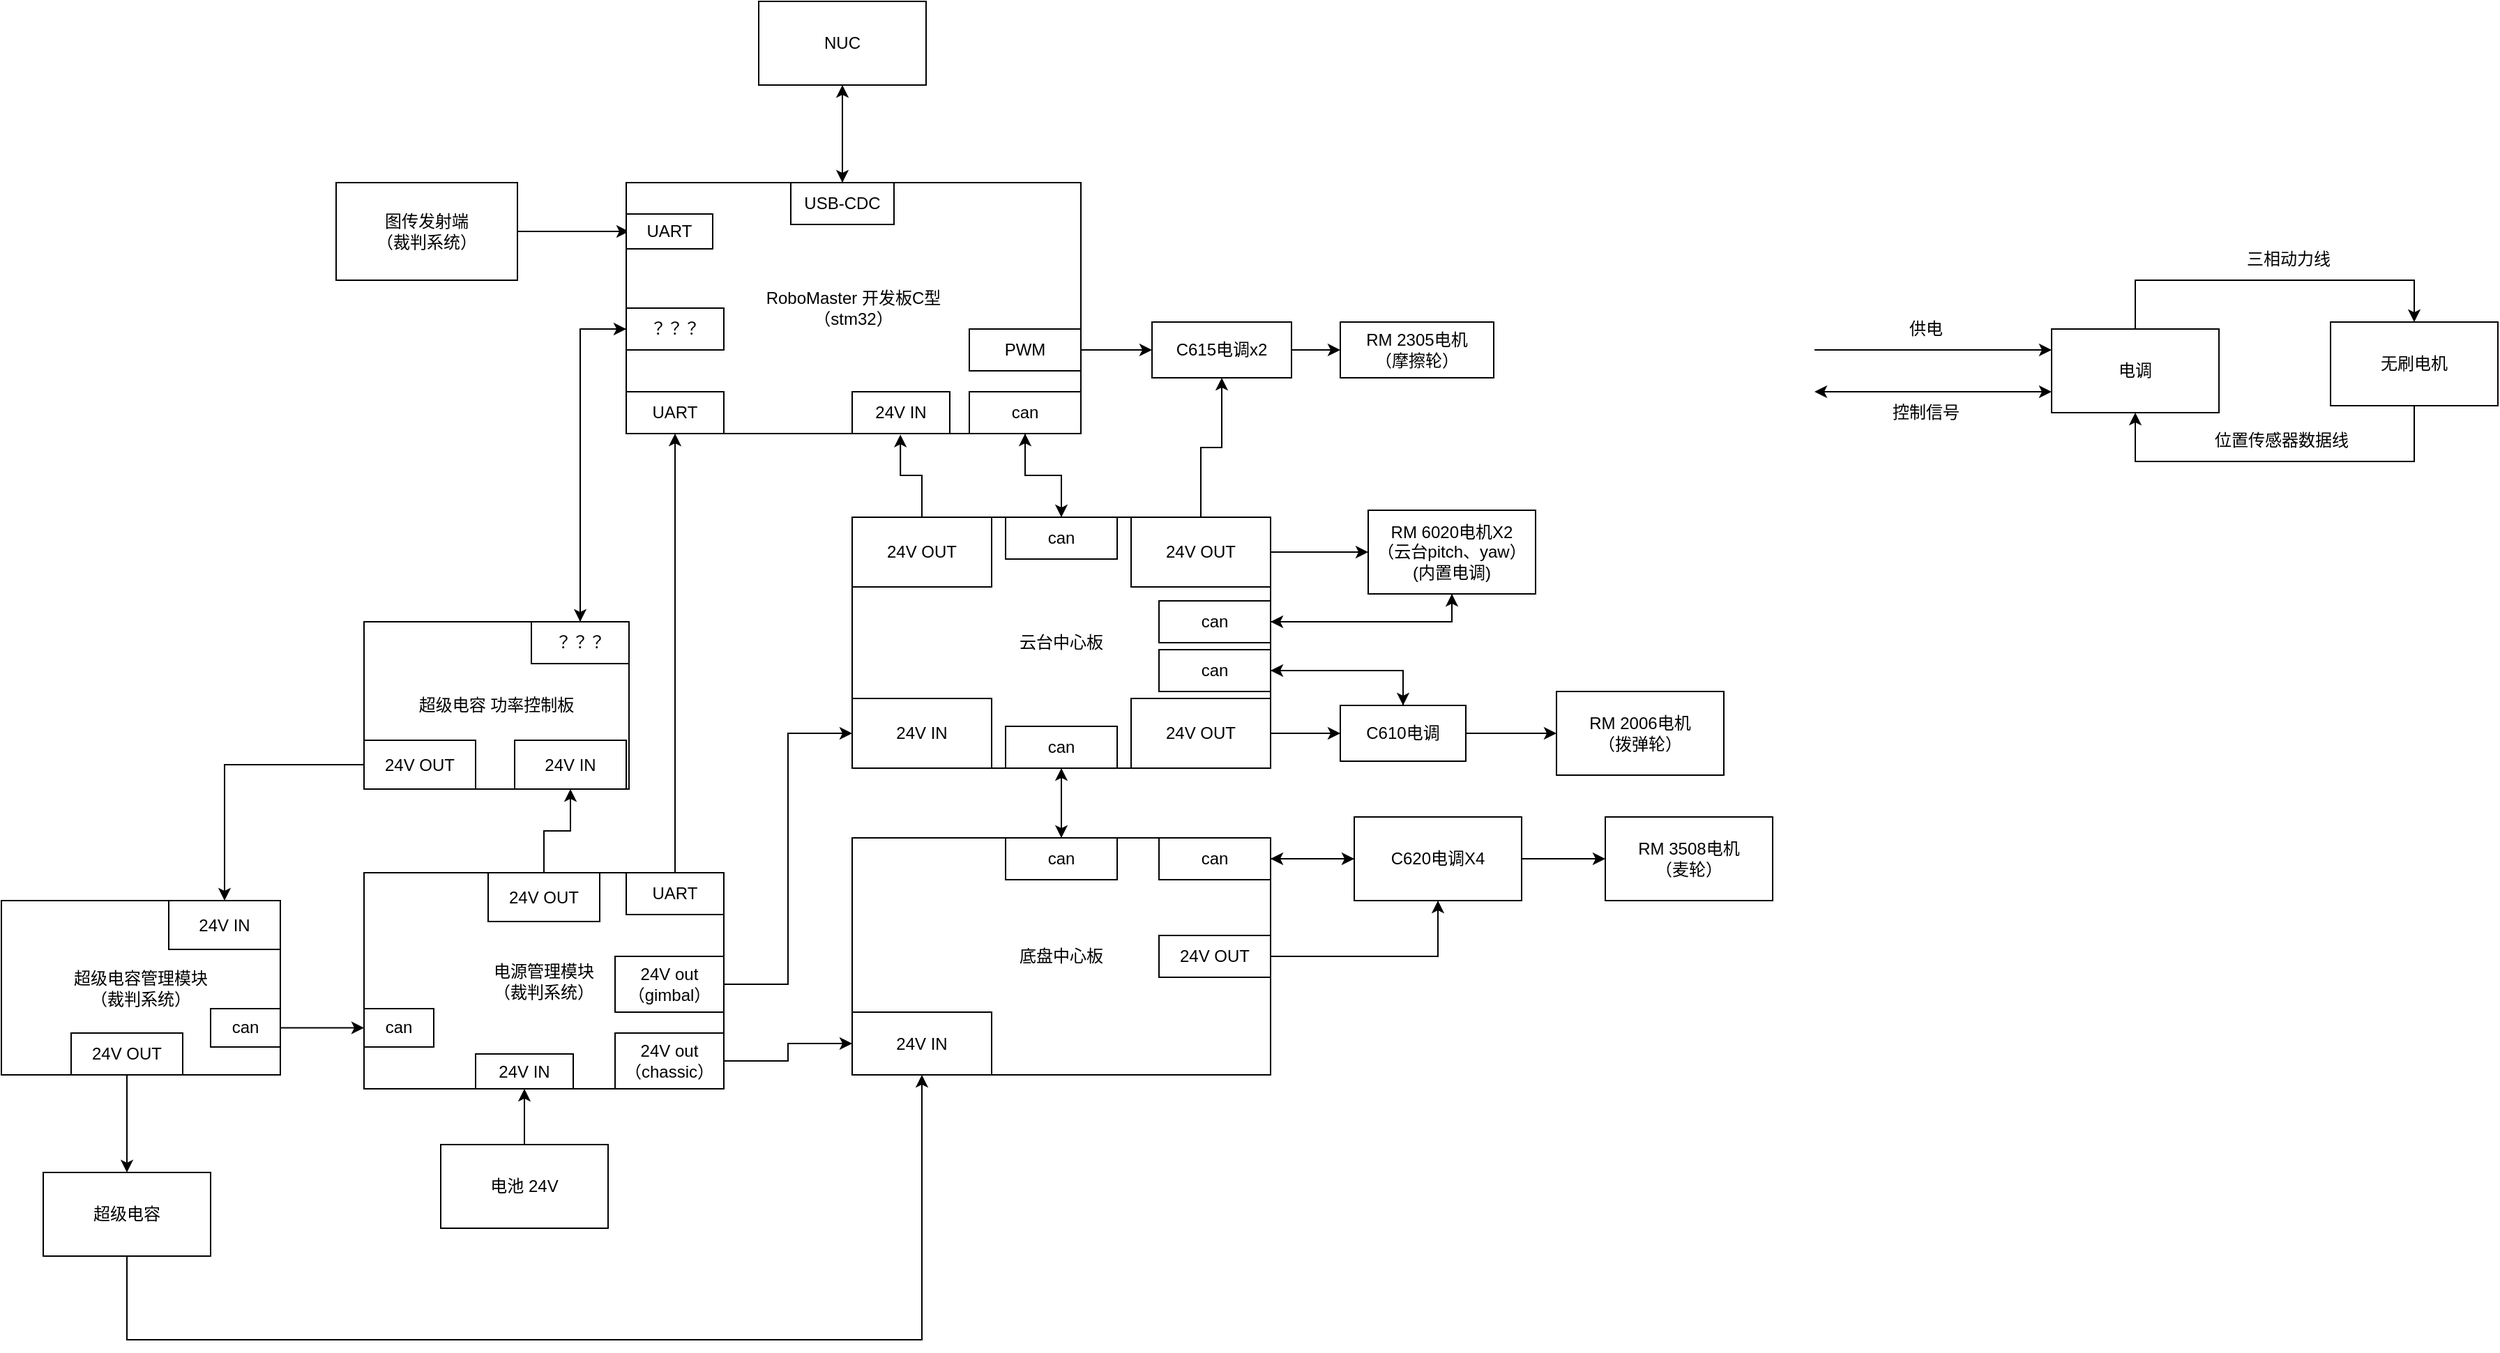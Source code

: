 <mxfile version="20.3.0" type="device"><diagram id="K6bVBqR4y3XGg-oj9pLD" name="第 1 页"><mxGraphModel dx="1947" dy="704" grid="1" gridSize="10" guides="1" tooltips="1" connect="1" arrows="1" fold="1" page="1" pageScale="1" pageWidth="827" pageHeight="1169" math="0" shadow="0"><root><mxCell id="0"/><mxCell id="1" parent="0"/><mxCell id="F2h730f_NEbe5AdYALo0-2" value="&lt;font style=&quot;font-size: 12px;&quot;&gt;RoboMaster 开发板C型&lt;br&gt;（stm32）&lt;br&gt;&lt;/font&gt;" style="rounded=0;whiteSpace=wrap;html=1;" parent="1" vertex="1"><mxGeometry x="228" y="150" width="326" height="180" as="geometry"/></mxCell><mxCell id="F2h730f_NEbe5AdYALo0-3" value="云台中心板" style="rounded=0;whiteSpace=wrap;html=1;fontSize=12;" parent="1" vertex="1"><mxGeometry x="390" y="390" width="300" height="180" as="geometry"/></mxCell><mxCell id="F2h730f_NEbe5AdYALo0-4" value="底盘中心板" style="rounded=0;whiteSpace=wrap;html=1;fontSize=12;" parent="1" vertex="1"><mxGeometry x="390" y="620" width="300" height="170" as="geometry"/></mxCell><mxCell id="F2h730f_NEbe5AdYALo0-5" value="电源管理模块&lt;br&gt;（裁判系统）" style="rounded=0;whiteSpace=wrap;html=1;fontSize=12;" parent="1" vertex="1"><mxGeometry x="40" y="645" width="258" height="155" as="geometry"/></mxCell><mxCell id="F2h730f_NEbe5AdYALo0-26" value="" style="edgeStyle=orthogonalEdgeStyle;rounded=0;orthogonalLoop=1;jettySize=auto;html=1;fontSize=12;" parent="1" source="F2h730f_NEbe5AdYALo0-6" edge="1"><mxGeometry relative="1" as="geometry"><mxPoint x="230" y="185" as="targetPoint"/></mxGeometry></mxCell><mxCell id="F2h730f_NEbe5AdYALo0-6" value="图传发射端&lt;br&gt;（裁判系统）" style="rounded=0;whiteSpace=wrap;html=1;fontSize=12;" parent="1" vertex="1"><mxGeometry x="20" y="150" width="130" height="70" as="geometry"/></mxCell><mxCell id="F2h730f_NEbe5AdYALo0-12" value="" style="edgeStyle=orthogonalEdgeStyle;rounded=0;orthogonalLoop=1;jettySize=auto;html=1;fontSize=12;" parent="1" source="F2h730f_NEbe5AdYALo0-8" target="F2h730f_NEbe5AdYALo0-10" edge="1"><mxGeometry relative="1" as="geometry"/></mxCell><mxCell id="F2h730f_NEbe5AdYALo0-8" value="can" style="rounded=0;whiteSpace=wrap;html=1;fontSize=12;" parent="1" vertex="1"><mxGeometry x="474" y="300" width="80" height="30" as="geometry"/></mxCell><mxCell id="F2h730f_NEbe5AdYALo0-13" style="edgeStyle=orthogonalEdgeStyle;rounded=0;orthogonalLoop=1;jettySize=auto;html=1;entryX=0.5;entryY=1;entryDx=0;entryDy=0;fontSize=12;" parent="1" source="F2h730f_NEbe5AdYALo0-10" target="F2h730f_NEbe5AdYALo0-8" edge="1"><mxGeometry relative="1" as="geometry"/></mxCell><mxCell id="F2h730f_NEbe5AdYALo0-10" value="can" style="rounded=0;whiteSpace=wrap;html=1;fontSize=12;" parent="1" vertex="1"><mxGeometry x="500" y="390" width="80" height="30" as="geometry"/></mxCell><mxCell id="F2h730f_NEbe5AdYALo0-15" value="" style="edgeStyle=orthogonalEdgeStyle;rounded=0;orthogonalLoop=1;jettySize=auto;html=1;fontSize=12;entryX=0.603;entryY=1.004;entryDx=0;entryDy=0;entryPerimeter=0;" parent="1" source="F2h730f_NEbe5AdYALo0-14" target="F2h730f_NEbe5AdYALo0-2" edge="1"><mxGeometry relative="1" as="geometry"/></mxCell><mxCell id="F2h730f_NEbe5AdYALo0-14" value="24V OUT" style="rounded=0;whiteSpace=wrap;html=1;fontSize=12;" parent="1" vertex="1"><mxGeometry x="390" y="390" width="100" height="50" as="geometry"/></mxCell><mxCell id="F2h730f_NEbe5AdYALo0-17" value="24V IN" style="rounded=0;whiteSpace=wrap;html=1;fontSize=12;" parent="1" vertex="1"><mxGeometry x="390" y="300" width="70" height="30" as="geometry"/></mxCell><mxCell id="F2h730f_NEbe5AdYALo0-25" value="" style="edgeStyle=orthogonalEdgeStyle;rounded=0;orthogonalLoop=1;jettySize=auto;html=1;fontSize=12;" parent="1" source="F2h730f_NEbe5AdYALo0-18" target="F2h730f_NEbe5AdYALo0-24" edge="1"><mxGeometry relative="1" as="geometry"/></mxCell><mxCell id="F2h730f_NEbe5AdYALo0-18" value="C615电调x2" style="rounded=0;whiteSpace=wrap;html=1;fontSize=12;" parent="1" vertex="1"><mxGeometry x="605" y="250" width="100" height="40" as="geometry"/></mxCell><mxCell id="F2h730f_NEbe5AdYALo0-20" value="" style="endArrow=classic;html=1;rounded=0;fontSize=12;entryX=0;entryY=0.5;entryDx=0;entryDy=0;exitX=1;exitY=0.5;exitDx=0;exitDy=0;" parent="1" source="F2h730f_NEbe5AdYALo0-21" target="F2h730f_NEbe5AdYALo0-18" edge="1"><mxGeometry width="50" height="50" relative="1" as="geometry"><mxPoint x="570" y="230" as="sourcePoint"/><mxPoint x="604" y="160" as="targetPoint"/></mxGeometry></mxCell><mxCell id="F2h730f_NEbe5AdYALo0-21" value="PWM" style="rounded=0;whiteSpace=wrap;html=1;fontSize=12;" parent="1" vertex="1"><mxGeometry x="474" y="255" width="80" height="30" as="geometry"/></mxCell><mxCell id="F2h730f_NEbe5AdYALo0-23" style="edgeStyle=orthogonalEdgeStyle;rounded=0;orthogonalLoop=1;jettySize=auto;html=1;exitX=0.5;exitY=0;exitDx=0;exitDy=0;entryX=0.5;entryY=1;entryDx=0;entryDy=0;fontSize=12;" parent="1" source="F2h730f_NEbe5AdYALo0-22" target="F2h730f_NEbe5AdYALo0-18" edge="1"><mxGeometry relative="1" as="geometry"/></mxCell><mxCell id="F2h730f_NEbe5AdYALo0-61" value="" style="edgeStyle=orthogonalEdgeStyle;rounded=0;orthogonalLoop=1;jettySize=auto;html=1;fontSize=12;" parent="1" source="F2h730f_NEbe5AdYALo0-22" target="F2h730f_NEbe5AdYALo0-60" edge="1"><mxGeometry relative="1" as="geometry"/></mxCell><mxCell id="F2h730f_NEbe5AdYALo0-22" value="24V OUT" style="rounded=0;whiteSpace=wrap;html=1;fontSize=12;" parent="1" vertex="1"><mxGeometry x="590" y="390" width="100" height="50" as="geometry"/></mxCell><mxCell id="F2h730f_NEbe5AdYALo0-24" value="RM 2305电机&lt;br&gt;（摩擦轮）" style="rounded=0;whiteSpace=wrap;html=1;fontSize=12;" parent="1" vertex="1"><mxGeometry x="740" y="250" width="110" height="40" as="geometry"/></mxCell><mxCell id="F2h730f_NEbe5AdYALo0-27" value="UART" style="rounded=0;whiteSpace=wrap;html=1;fontSize=12;" parent="1" vertex="1"><mxGeometry x="228" y="172.5" width="62" height="25" as="geometry"/></mxCell><mxCell id="F2h730f_NEbe5AdYALo0-31" value="" style="edgeStyle=orthogonalEdgeStyle;rounded=0;orthogonalLoop=1;jettySize=auto;html=1;fontSize=12;" parent="1" source="F2h730f_NEbe5AdYALo0-29" target="F2h730f_NEbe5AdYALo0-30" edge="1"><mxGeometry relative="1" as="geometry"/></mxCell><mxCell id="F2h730f_NEbe5AdYALo0-29" value="USB-CDC" style="rounded=0;whiteSpace=wrap;html=1;fontSize=12;" parent="1" vertex="1"><mxGeometry x="346" y="150" width="74" height="30" as="geometry"/></mxCell><mxCell id="F2h730f_NEbe5AdYALo0-32" style="edgeStyle=orthogonalEdgeStyle;rounded=0;orthogonalLoop=1;jettySize=auto;html=1;entryX=0.5;entryY=0;entryDx=0;entryDy=0;fontSize=12;" parent="1" source="F2h730f_NEbe5AdYALo0-30" target="F2h730f_NEbe5AdYALo0-29" edge="1"><mxGeometry relative="1" as="geometry"/></mxCell><mxCell id="F2h730f_NEbe5AdYALo0-30" value="NUC" style="rounded=0;whiteSpace=wrap;html=1;fontSize=12;" parent="1" vertex="1"><mxGeometry x="323" y="20" width="120" height="60" as="geometry"/></mxCell><mxCell id="F2h730f_NEbe5AdYALo0-34" style="edgeStyle=orthogonalEdgeStyle;rounded=0;orthogonalLoop=1;jettySize=auto;html=1;exitX=0.5;exitY=0;exitDx=0;exitDy=0;entryX=0.5;entryY=1;entryDx=0;entryDy=0;fontSize=12;" parent="1" source="F2h730f_NEbe5AdYALo0-33" target="F2h730f_NEbe5AdYALo0-36" edge="1"><mxGeometry relative="1" as="geometry"/></mxCell><mxCell id="F2h730f_NEbe5AdYALo0-33" value="UART" style="rounded=0;whiteSpace=wrap;html=1;fontSize=12;" parent="1" vertex="1"><mxGeometry x="228" y="645" width="70" height="30" as="geometry"/></mxCell><mxCell id="F2h730f_NEbe5AdYALo0-36" value="UART" style="rounded=0;whiteSpace=wrap;html=1;fontSize=12;" parent="1" vertex="1"><mxGeometry x="228" y="300" width="70" height="30" as="geometry"/></mxCell><mxCell id="F2h730f_NEbe5AdYALo0-38" style="edgeStyle=orthogonalEdgeStyle;rounded=0;orthogonalLoop=1;jettySize=auto;html=1;entryX=0;entryY=0.5;entryDx=0;entryDy=0;fontSize=12;" parent="1" source="F2h730f_NEbe5AdYALo0-37" target="F2h730f_NEbe5AdYALo0-40" edge="1"><mxGeometry relative="1" as="geometry"/></mxCell><mxCell id="F2h730f_NEbe5AdYALo0-37" value="24V out&lt;br&gt;（chassic）" style="rounded=0;whiteSpace=wrap;html=1;fontSize=12;" parent="1" vertex="1"><mxGeometry x="220" y="760" width="78" height="40" as="geometry"/></mxCell><mxCell id="F2h730f_NEbe5AdYALo0-40" value="24V IN" style="rounded=0;whiteSpace=wrap;html=1;fontSize=12;" parent="1" vertex="1"><mxGeometry x="390" y="745" width="100" height="45" as="geometry"/></mxCell><mxCell id="F2h730f_NEbe5AdYALo0-43" value="24V IN" style="rounded=0;whiteSpace=wrap;html=1;fontSize=12;" parent="1" vertex="1"><mxGeometry x="390" y="520" width="100" height="50" as="geometry"/></mxCell><mxCell id="F2h730f_NEbe5AdYALo0-46" style="edgeStyle=orthogonalEdgeStyle;rounded=0;orthogonalLoop=1;jettySize=auto;html=1;entryX=0.5;entryY=0;entryDx=0;entryDy=0;fontSize=12;" parent="1" source="F2h730f_NEbe5AdYALo0-44" target="F2h730f_NEbe5AdYALo0-45" edge="1"><mxGeometry relative="1" as="geometry"/></mxCell><mxCell id="F2h730f_NEbe5AdYALo0-44" value="can" style="rounded=0;whiteSpace=wrap;html=1;fontSize=12;" parent="1" vertex="1"><mxGeometry x="500" y="540" width="80" height="30" as="geometry"/></mxCell><mxCell id="F2h730f_NEbe5AdYALo0-47" style="edgeStyle=orthogonalEdgeStyle;rounded=0;orthogonalLoop=1;jettySize=auto;html=1;entryX=0.5;entryY=1;entryDx=0;entryDy=0;fontSize=12;" parent="1" source="F2h730f_NEbe5AdYALo0-45" target="F2h730f_NEbe5AdYALo0-44" edge="1"><mxGeometry relative="1" as="geometry"/></mxCell><mxCell id="F2h730f_NEbe5AdYALo0-45" value="can" style="rounded=0;whiteSpace=wrap;html=1;fontSize=12;" parent="1" vertex="1"><mxGeometry x="500" y="620" width="80" height="30" as="geometry"/></mxCell><mxCell id="F2h730f_NEbe5AdYALo0-51" value="" style="edgeStyle=orthogonalEdgeStyle;rounded=0;orthogonalLoop=1;jettySize=auto;html=1;fontSize=12;" parent="1" source="F2h730f_NEbe5AdYALo0-49" target="F2h730f_NEbe5AdYALo0-50" edge="1"><mxGeometry relative="1" as="geometry"/></mxCell><mxCell id="F2h730f_NEbe5AdYALo0-49" value="can" style="rounded=0;whiteSpace=wrap;html=1;fontSize=12;" parent="1" vertex="1"><mxGeometry x="610" y="620" width="80" height="30" as="geometry"/></mxCell><mxCell id="F2h730f_NEbe5AdYALo0-55" value="" style="edgeStyle=orthogonalEdgeStyle;rounded=0;orthogonalLoop=1;jettySize=auto;html=1;fontSize=12;" parent="1" source="F2h730f_NEbe5AdYALo0-50" target="F2h730f_NEbe5AdYALo0-54" edge="1"><mxGeometry relative="1" as="geometry"/></mxCell><mxCell id="F2h730f_NEbe5AdYALo0-101" style="edgeStyle=orthogonalEdgeStyle;rounded=0;orthogonalLoop=1;jettySize=auto;html=1;entryX=1;entryY=0.5;entryDx=0;entryDy=0;fontSize=12;" parent="1" source="F2h730f_NEbe5AdYALo0-50" target="F2h730f_NEbe5AdYALo0-49" edge="1"><mxGeometry relative="1" as="geometry"/></mxCell><mxCell id="F2h730f_NEbe5AdYALo0-50" value="C620电调X4" style="whiteSpace=wrap;html=1;rounded=0;" parent="1" vertex="1"><mxGeometry x="750" y="605" width="120" height="60" as="geometry"/></mxCell><mxCell id="F2h730f_NEbe5AdYALo0-53" style="edgeStyle=orthogonalEdgeStyle;rounded=0;orthogonalLoop=1;jettySize=auto;html=1;exitX=1;exitY=0.5;exitDx=0;exitDy=0;entryX=0.5;entryY=1;entryDx=0;entryDy=0;fontSize=12;" parent="1" source="F2h730f_NEbe5AdYALo0-52" target="F2h730f_NEbe5AdYALo0-50" edge="1"><mxGeometry relative="1" as="geometry"/></mxCell><mxCell id="F2h730f_NEbe5AdYALo0-52" value="24V OUT" style="rounded=0;whiteSpace=wrap;html=1;fontSize=12;" parent="1" vertex="1"><mxGeometry x="610" y="690" width="80" height="30" as="geometry"/></mxCell><mxCell id="F2h730f_NEbe5AdYALo0-54" value="RM 3508电机&lt;br&gt;（麦轮）" style="rounded=0;whiteSpace=wrap;html=1;fontSize=12;" parent="1" vertex="1"><mxGeometry x="930" y="605" width="120" height="60" as="geometry"/></mxCell><mxCell id="F2h730f_NEbe5AdYALo0-74" style="edgeStyle=orthogonalEdgeStyle;rounded=0;orthogonalLoop=1;jettySize=auto;html=1;entryX=0.5;entryY=1;entryDx=0;entryDy=0;fontSize=12;" parent="1" source="F2h730f_NEbe5AdYALo0-56" target="F2h730f_NEbe5AdYALo0-58" edge="1"><mxGeometry relative="1" as="geometry"/></mxCell><mxCell id="F2h730f_NEbe5AdYALo0-56" value="电池 24V" style="rounded=0;whiteSpace=wrap;html=1;fontSize=12;" parent="1" vertex="1"><mxGeometry x="95" y="840" width="120" height="60" as="geometry"/></mxCell><mxCell id="F2h730f_NEbe5AdYALo0-58" value="24V IN" style="rounded=0;whiteSpace=wrap;html=1;fontSize=12;" parent="1" vertex="1"><mxGeometry x="120" y="775" width="70" height="25" as="geometry"/></mxCell><mxCell id="F2h730f_NEbe5AdYALo0-99" style="edgeStyle=orthogonalEdgeStyle;rounded=0;orthogonalLoop=1;jettySize=auto;html=1;entryX=1;entryY=0.5;entryDx=0;entryDy=0;fontSize=12;" parent="1" source="F2h730f_NEbe5AdYALo0-60" target="F2h730f_NEbe5AdYALo0-62" edge="1"><mxGeometry relative="1" as="geometry"><Array as="points"><mxPoint x="820" y="465"/></Array></mxGeometry></mxCell><mxCell id="F2h730f_NEbe5AdYALo0-60" value="RM 6020电机X2&lt;br&gt;（云台pitch、yaw）&lt;br&gt;(内置电调)" style="whiteSpace=wrap;html=1;rounded=0;" parent="1" vertex="1"><mxGeometry x="760" y="385" width="120" height="60" as="geometry"/></mxCell><mxCell id="F2h730f_NEbe5AdYALo0-64" style="edgeStyle=orthogonalEdgeStyle;rounded=0;orthogonalLoop=1;jettySize=auto;html=1;exitX=1;exitY=0.5;exitDx=0;exitDy=0;entryX=0.5;entryY=1;entryDx=0;entryDy=0;fontSize=12;" parent="1" source="F2h730f_NEbe5AdYALo0-62" target="F2h730f_NEbe5AdYALo0-60" edge="1"><mxGeometry relative="1" as="geometry"/></mxCell><mxCell id="F2h730f_NEbe5AdYALo0-62" value="can" style="rounded=0;whiteSpace=wrap;html=1;fontSize=12;" parent="1" vertex="1"><mxGeometry x="610" y="450" width="80" height="30" as="geometry"/></mxCell><mxCell id="F2h730f_NEbe5AdYALo0-67" value="" style="edgeStyle=orthogonalEdgeStyle;rounded=0;orthogonalLoop=1;jettySize=auto;html=1;fontSize=12;" parent="1" source="F2h730f_NEbe5AdYALo0-65" target="F2h730f_NEbe5AdYALo0-66" edge="1"><mxGeometry relative="1" as="geometry"/></mxCell><mxCell id="F2h730f_NEbe5AdYALo0-65" value="24V OUT" style="rounded=0;whiteSpace=wrap;html=1;fontSize=12;" parent="1" vertex="1"><mxGeometry x="590" y="520" width="100" height="50" as="geometry"/></mxCell><mxCell id="F2h730f_NEbe5AdYALo0-71" value="" style="edgeStyle=orthogonalEdgeStyle;rounded=0;orthogonalLoop=1;jettySize=auto;html=1;fontSize=12;" parent="1" source="F2h730f_NEbe5AdYALo0-66" target="F2h730f_NEbe5AdYALo0-70" edge="1"><mxGeometry relative="1" as="geometry"/></mxCell><mxCell id="F2h730f_NEbe5AdYALo0-100" style="edgeStyle=orthogonalEdgeStyle;rounded=0;orthogonalLoop=1;jettySize=auto;html=1;entryX=1;entryY=0.5;entryDx=0;entryDy=0;fontSize=12;" parent="1" source="F2h730f_NEbe5AdYALo0-66" target="F2h730f_NEbe5AdYALo0-68" edge="1"><mxGeometry relative="1" as="geometry"><Array as="points"><mxPoint x="785" y="500"/></Array></mxGeometry></mxCell><mxCell id="F2h730f_NEbe5AdYALo0-66" value="C610电调" style="rounded=0;whiteSpace=wrap;html=1;fontSize=12;" parent="1" vertex="1"><mxGeometry x="740" y="525" width="90" height="40" as="geometry"/></mxCell><mxCell id="F2h730f_NEbe5AdYALo0-69" style="edgeStyle=orthogonalEdgeStyle;rounded=0;orthogonalLoop=1;jettySize=auto;html=1;exitX=1;exitY=0.5;exitDx=0;exitDy=0;entryX=0.5;entryY=0;entryDx=0;entryDy=0;fontSize=12;" parent="1" source="F2h730f_NEbe5AdYALo0-68" target="F2h730f_NEbe5AdYALo0-66" edge="1"><mxGeometry relative="1" as="geometry"/></mxCell><mxCell id="F2h730f_NEbe5AdYALo0-68" value="can" style="rounded=0;whiteSpace=wrap;html=1;fontSize=12;" parent="1" vertex="1"><mxGeometry x="610" y="485" width="80" height="30" as="geometry"/></mxCell><mxCell id="F2h730f_NEbe5AdYALo0-70" value="RM 2006电机&lt;br&gt;（拨弹轮）" style="whiteSpace=wrap;html=1;rounded=0;" parent="1" vertex="1"><mxGeometry x="895" y="515" width="120" height="60" as="geometry"/></mxCell><mxCell id="F2h730f_NEbe5AdYALo0-73" style="edgeStyle=orthogonalEdgeStyle;rounded=0;orthogonalLoop=1;jettySize=auto;html=1;exitX=1;exitY=0.5;exitDx=0;exitDy=0;entryX=0;entryY=0.5;entryDx=0;entryDy=0;fontSize=12;" parent="1" source="F2h730f_NEbe5AdYALo0-72" target="F2h730f_NEbe5AdYALo0-43" edge="1"><mxGeometry relative="1" as="geometry"/></mxCell><mxCell id="F2h730f_NEbe5AdYALo0-72" value="24V out&lt;br&gt;（gimbal）" style="rounded=0;whiteSpace=wrap;html=1;fontSize=12;" parent="1" vertex="1"><mxGeometry x="220" y="705" width="78" height="40" as="geometry"/></mxCell><mxCell id="F2h730f_NEbe5AdYALo0-75" value="超级电容管理模块&lt;br&gt;（裁判系统）" style="rounded=0;whiteSpace=wrap;html=1;fontSize=12;" parent="1" vertex="1"><mxGeometry x="-220" y="665" width="200" height="125" as="geometry"/></mxCell><mxCell id="F2h730f_NEbe5AdYALo0-81" style="edgeStyle=orthogonalEdgeStyle;rounded=0;orthogonalLoop=1;jettySize=auto;html=1;exitX=0.5;exitY=0;exitDx=0;exitDy=0;entryX=0.5;entryY=1;entryDx=0;entryDy=0;fontSize=12;" parent="1" source="F2h730f_NEbe5AdYALo0-78" target="F2h730f_NEbe5AdYALo0-80" edge="1"><mxGeometry relative="1" as="geometry"/></mxCell><mxCell id="F2h730f_NEbe5AdYALo0-78" value="24V OUT" style="rounded=0;whiteSpace=wrap;html=1;fontSize=12;" parent="1" vertex="1"><mxGeometry x="129" y="645" width="80" height="35" as="geometry"/></mxCell><mxCell id="F2h730f_NEbe5AdYALo0-79" value="超级电容 功率控制板" style="rounded=0;whiteSpace=wrap;html=1;fontSize=12;" parent="1" vertex="1"><mxGeometry x="40" y="465" width="190" height="120" as="geometry"/></mxCell><mxCell id="F2h730f_NEbe5AdYALo0-80" value="24V IN" style="rounded=0;whiteSpace=wrap;html=1;fontSize=12;" parent="1" vertex="1"><mxGeometry x="148" y="550" width="80" height="35" as="geometry"/></mxCell><mxCell id="F2h730f_NEbe5AdYALo0-86" style="edgeStyle=orthogonalEdgeStyle;rounded=0;orthogonalLoop=1;jettySize=auto;html=1;entryX=0;entryY=0.5;entryDx=0;entryDy=0;fontSize=12;" parent="1" source="F2h730f_NEbe5AdYALo0-84" target="F2h730f_NEbe5AdYALo0-85" edge="1"><mxGeometry relative="1" as="geometry"/></mxCell><mxCell id="F2h730f_NEbe5AdYALo0-84" value="？？？" style="rounded=0;whiteSpace=wrap;html=1;fontSize=12;" parent="1" vertex="1"><mxGeometry x="160" y="465" width="70" height="30" as="geometry"/></mxCell><mxCell id="F2h730f_NEbe5AdYALo0-87" style="edgeStyle=orthogonalEdgeStyle;rounded=0;orthogonalLoop=1;jettySize=auto;html=1;entryX=0.5;entryY=0;entryDx=0;entryDy=0;fontSize=12;" parent="1" source="F2h730f_NEbe5AdYALo0-85" target="F2h730f_NEbe5AdYALo0-84" edge="1"><mxGeometry relative="1" as="geometry"><Array as="points"><mxPoint x="195" y="255"/></Array></mxGeometry></mxCell><mxCell id="F2h730f_NEbe5AdYALo0-85" value="？？？" style="rounded=0;whiteSpace=wrap;html=1;fontSize=12;" parent="1" vertex="1"><mxGeometry x="228" y="240" width="70" height="30" as="geometry"/></mxCell><mxCell id="F2h730f_NEbe5AdYALo0-91" style="edgeStyle=orthogonalEdgeStyle;rounded=0;orthogonalLoop=1;jettySize=auto;html=1;entryX=0.5;entryY=0;entryDx=0;entryDy=0;fontSize=12;" parent="1" source="F2h730f_NEbe5AdYALo0-88" target="F2h730f_NEbe5AdYALo0-89" edge="1"><mxGeometry relative="1" as="geometry"/></mxCell><mxCell id="F2h730f_NEbe5AdYALo0-88" value="24V OUT" style="rounded=0;whiteSpace=wrap;html=1;fontSize=12;" parent="1" vertex="1"><mxGeometry x="40" y="550" width="80" height="35" as="geometry"/></mxCell><mxCell id="F2h730f_NEbe5AdYALo0-89" value="24V IN" style="rounded=0;whiteSpace=wrap;html=1;fontSize=12;" parent="1" vertex="1"><mxGeometry x="-100" y="665" width="80" height="35" as="geometry"/></mxCell><mxCell id="F2h730f_NEbe5AdYALo0-97" value="" style="edgeStyle=orthogonalEdgeStyle;rounded=0;orthogonalLoop=1;jettySize=auto;html=1;fontSize=12;" parent="1" source="F2h730f_NEbe5AdYALo0-92" target="F2h730f_NEbe5AdYALo0-96" edge="1"><mxGeometry relative="1" as="geometry"/></mxCell><mxCell id="F2h730f_NEbe5AdYALo0-92" value="24V OUT" style="rounded=0;whiteSpace=wrap;html=1;fontSize=12;" parent="1" vertex="1"><mxGeometry x="-170" y="760" width="80" height="30" as="geometry"/></mxCell><mxCell id="F2h730f_NEbe5AdYALo0-95" value="" style="edgeStyle=orthogonalEdgeStyle;rounded=0;orthogonalLoop=1;jettySize=auto;html=1;fontSize=12;" parent="1" source="F2h730f_NEbe5AdYALo0-93" target="F2h730f_NEbe5AdYALo0-94" edge="1"><mxGeometry relative="1" as="geometry"/></mxCell><mxCell id="F2h730f_NEbe5AdYALo0-93" value="can" style="rounded=0;whiteSpace=wrap;html=1;fontSize=12;" parent="1" vertex="1"><mxGeometry x="-70" y="742.5" width="50" height="27.5" as="geometry"/></mxCell><mxCell id="F2h730f_NEbe5AdYALo0-94" value="can" style="rounded=0;whiteSpace=wrap;html=1;fontSize=12;" parent="1" vertex="1"><mxGeometry x="40" y="742.5" width="50" height="27.5" as="geometry"/></mxCell><mxCell id="F2h730f_NEbe5AdYALo0-98" style="edgeStyle=orthogonalEdgeStyle;rounded=0;orthogonalLoop=1;jettySize=auto;html=1;entryX=0.5;entryY=1;entryDx=0;entryDy=0;fontSize=12;" parent="1" source="F2h730f_NEbe5AdYALo0-96" target="F2h730f_NEbe5AdYALo0-40" edge="1"><mxGeometry relative="1" as="geometry"><Array as="points"><mxPoint x="-130" y="980"/><mxPoint x="440" y="980"/></Array></mxGeometry></mxCell><mxCell id="F2h730f_NEbe5AdYALo0-96" value="超级电容" style="whiteSpace=wrap;html=1;rounded=0;" parent="1" vertex="1"><mxGeometry x="-190" y="860" width="120" height="60" as="geometry"/></mxCell><mxCell id="hQaiDPzQWglCS6_eqIye-5" style="edgeStyle=orthogonalEdgeStyle;rounded=0;orthogonalLoop=1;jettySize=auto;html=1;entryX=0.5;entryY=0;entryDx=0;entryDy=0;" edge="1" parent="1" source="hQaiDPzQWglCS6_eqIye-1" target="hQaiDPzQWglCS6_eqIye-2"><mxGeometry relative="1" as="geometry"><Array as="points"><mxPoint x="1310" y="220"/><mxPoint x="1510" y="220"/></Array></mxGeometry></mxCell><mxCell id="hQaiDPzQWglCS6_eqIye-1" value="电调" style="rounded=0;whiteSpace=wrap;html=1;" vertex="1" parent="1"><mxGeometry x="1250" y="255" width="120" height="60" as="geometry"/></mxCell><mxCell id="hQaiDPzQWglCS6_eqIye-10" style="edgeStyle=orthogonalEdgeStyle;rounded=0;orthogonalLoop=1;jettySize=auto;html=1;entryX=0.5;entryY=1;entryDx=0;entryDy=0;" edge="1" parent="1" source="hQaiDPzQWglCS6_eqIye-2" target="hQaiDPzQWglCS6_eqIye-1"><mxGeometry relative="1" as="geometry"><Array as="points"><mxPoint x="1510" y="350"/><mxPoint x="1310" y="350"/></Array></mxGeometry></mxCell><mxCell id="hQaiDPzQWglCS6_eqIye-2" value="无刷电机" style="whiteSpace=wrap;html=1;rounded=0;" vertex="1" parent="1"><mxGeometry x="1450" y="250" width="120" height="60" as="geometry"/></mxCell><mxCell id="hQaiDPzQWglCS6_eqIye-8" value="三相动力线" style="text;html=1;strokeColor=none;fillColor=none;align=center;verticalAlign=middle;whiteSpace=wrap;rounded=0;" vertex="1" parent="1"><mxGeometry x="1380" y="190" width="80" height="30" as="geometry"/></mxCell><mxCell id="hQaiDPzQWglCS6_eqIye-11" value="位置传感器数据线" style="text;html=1;strokeColor=none;fillColor=none;align=center;verticalAlign=middle;whiteSpace=wrap;rounded=0;" vertex="1" parent="1"><mxGeometry x="1340" y="320" width="150" height="30" as="geometry"/></mxCell><mxCell id="hQaiDPzQWglCS6_eqIye-12" value="" style="endArrow=classic;html=1;rounded=0;entryX=0;entryY=0.25;entryDx=0;entryDy=0;" edge="1" parent="1" target="hQaiDPzQWglCS6_eqIye-1"><mxGeometry width="50" height="50" relative="1" as="geometry"><mxPoint x="1080" y="270" as="sourcePoint"/><mxPoint x="1090" y="290" as="targetPoint"/></mxGeometry></mxCell><mxCell id="hQaiDPzQWglCS6_eqIye-13" value="供电" style="text;html=1;strokeColor=none;fillColor=none;align=center;verticalAlign=middle;whiteSpace=wrap;rounded=0;" vertex="1" parent="1"><mxGeometry x="1130" y="240" width="60" height="30" as="geometry"/></mxCell><mxCell id="hQaiDPzQWglCS6_eqIye-14" value="控制信号" style="text;html=1;strokeColor=none;fillColor=none;align=center;verticalAlign=middle;whiteSpace=wrap;rounded=0;" vertex="1" parent="1"><mxGeometry x="1130" y="300" width="60" height="30" as="geometry"/></mxCell><mxCell id="hQaiDPzQWglCS6_eqIye-15" value="" style="endArrow=classic;startArrow=classic;html=1;rounded=0;entryX=0;entryY=0.75;entryDx=0;entryDy=0;" edge="1" parent="1" target="hQaiDPzQWglCS6_eqIye-1"><mxGeometry width="50" height="50" relative="1" as="geometry"><mxPoint x="1080" y="300" as="sourcePoint"/><mxPoint x="1090" y="290" as="targetPoint"/></mxGeometry></mxCell></root></mxGraphModel></diagram></mxfile>